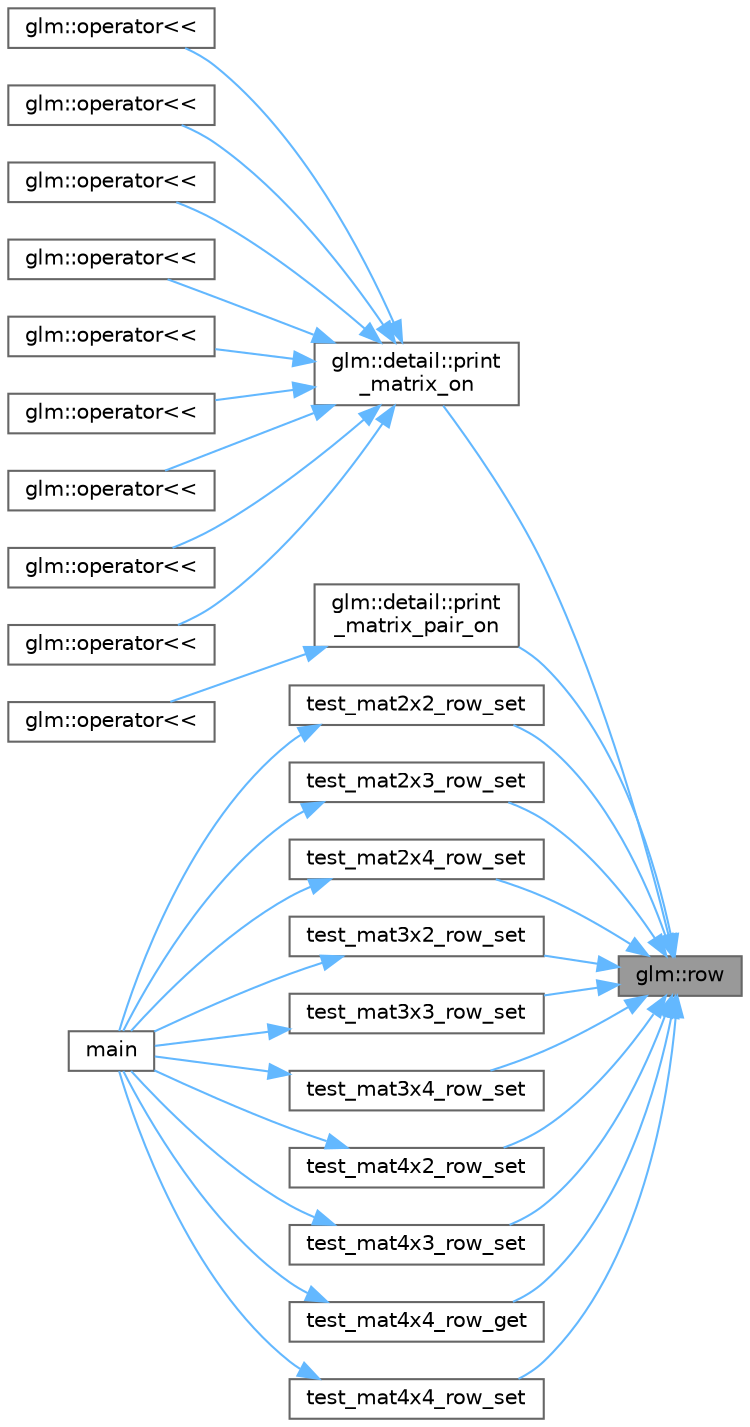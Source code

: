 digraph "glm::row"
{
 // LATEX_PDF_SIZE
  bgcolor="transparent";
  edge [fontname=Helvetica,fontsize=10,labelfontname=Helvetica,labelfontsize=10];
  node [fontname=Helvetica,fontsize=10,shape=box,height=0.2,width=0.4];
  rankdir="RL";
  Node1 [id="Node000001",label="glm::row",height=0.2,width=0.4,color="gray40", fillcolor="grey60", style="filled", fontcolor="black",tooltip=" "];
  Node1 -> Node2 [id="edge65_Node000001_Node000002",dir="back",color="steelblue1",style="solid",tooltip=" "];
  Node2 [id="Node000002",label="glm::detail::print\l_matrix_on",height=0.2,width=0.4,color="grey40", fillcolor="white", style="filled",URL="$namespaceglm_1_1detail.html#a632a0d81dbc7385dffb5daad14cb9b70",tooltip=" "];
  Node2 -> Node3 [id="edge66_Node000002_Node000003",dir="back",color="steelblue1",style="solid",tooltip=" "];
  Node3 [id="Node000003",label="glm::operator\<\<",height=0.2,width=0.4,color="grey40", fillcolor="white", style="filled",URL="$group__gtx__io.html#ga354984da3802a6fa7d47ae0662c97482",tooltip=" "];
  Node2 -> Node4 [id="edge67_Node000002_Node000004",dir="back",color="steelblue1",style="solid",tooltip=" "];
  Node4 [id="Node000004",label="glm::operator\<\<",height=0.2,width=0.4,color="grey40", fillcolor="white", style="filled",URL="$group__gtx__io.html#ga5831e1dafe0bd4a432a0738e00503145",tooltip=" "];
  Node2 -> Node5 [id="edge68_Node000002_Node000005",dir="back",color="steelblue1",style="solid",tooltip=" "];
  Node5 [id="Node000005",label="glm::operator\<\<",height=0.2,width=0.4,color="grey40", fillcolor="white", style="filled",URL="$group__gtx__io.html#gabe012e88526b4a19adaf54ce8c672cf6",tooltip=" "];
  Node2 -> Node6 [id="edge69_Node000002_Node000006",dir="back",color="steelblue1",style="solid",tooltip=" "];
  Node6 [id="Node000006",label="glm::operator\<\<",height=0.2,width=0.4,color="grey40", fillcolor="white", style="filled",URL="$group__gtx__io.html#ga84fba07d4cc4091ada0d7c155d0645a1",tooltip=" "];
  Node2 -> Node7 [id="edge70_Node000002_Node000007",dir="back",color="steelblue1",style="solid",tooltip=" "];
  Node7 [id="Node000007",label="glm::operator\<\<",height=0.2,width=0.4,color="grey40", fillcolor="white", style="filled",URL="$group__gtx__io.html#ga24f20a42378444d761f5fec0f12d337c",tooltip=" "];
  Node2 -> Node8 [id="edge71_Node000002_Node000008",dir="back",color="steelblue1",style="solid",tooltip=" "];
  Node8 [id="Node000008",label="glm::operator\<\<",height=0.2,width=0.4,color="grey40", fillcolor="white", style="filled",URL="$group__gtx__io.html#ga1838a598f413de8212009a206bfb53df",tooltip=" "];
  Node2 -> Node9 [id="edge72_Node000002_Node000009",dir="back",color="steelblue1",style="solid",tooltip=" "];
  Node9 [id="Node000009",label="glm::operator\<\<",height=0.2,width=0.4,color="grey40", fillcolor="white", style="filled",URL="$group__gtx__io.html#gab78ed0585006908fe284f2fdd802d4e8",tooltip=" "];
  Node2 -> Node10 [id="edge73_Node000002_Node000010",dir="back",color="steelblue1",style="solid",tooltip=" "];
  Node10 [id="Node000010",label="glm::operator\<\<",height=0.2,width=0.4,color="grey40", fillcolor="white", style="filled",URL="$group__gtx__io.html#ga985eec16a1cae3ac09f55f8354e15232",tooltip=" "];
  Node2 -> Node11 [id="edge74_Node000002_Node000011",dir="back",color="steelblue1",style="solid",tooltip=" "];
  Node11 [id="Node000011",label="glm::operator\<\<",height=0.2,width=0.4,color="grey40", fillcolor="white", style="filled",URL="$group__gtx__io.html#gaaacbc05dc7eabbed3dcbc5ed9d69781d",tooltip=" "];
  Node1 -> Node12 [id="edge75_Node000001_Node000012",dir="back",color="steelblue1",style="solid",tooltip=" "];
  Node12 [id="Node000012",label="glm::detail::print\l_matrix_pair_on",height=0.2,width=0.4,color="grey40", fillcolor="white", style="filled",URL="$namespaceglm_1_1detail.html#a3c351b2a2b581ef976645155b195a4fe",tooltip=" "];
  Node12 -> Node13 [id="edge76_Node000012_Node000013",dir="back",color="steelblue1",style="solid",tooltip=" "];
  Node13 [id="Node000013",label="glm::operator\<\<",height=0.2,width=0.4,color="grey40", fillcolor="white", style="filled",URL="$group__gtx__io.html#ga72ecd3d1dabd396b2cda883558313957",tooltip=" "];
  Node1 -> Node14 [id="edge77_Node000001_Node000014",dir="back",color="steelblue1",style="solid",tooltip=" "];
  Node14 [id="Node000014",label="test_mat2x2_row_set",height=0.2,width=0.4,color="grey40", fillcolor="white", style="filled",URL="$_classes_2lib_2glm_2test_2gtc_2gtc__matrix__access_8cpp.html#a26c59ce4fe2012e85e9a3614d7b3cadc",tooltip=" "];
  Node14 -> Node15 [id="edge78_Node000014_Node000015",dir="back",color="steelblue1",style="solid",tooltip=" "];
  Node15 [id="Node000015",label="main",height=0.2,width=0.4,color="grey40", fillcolor="white", style="filled",URL="$_classes_2lib_2glm_2test_2gtc_2gtc__matrix__access_8cpp.html#ae66f6b31b5ad750f1fe042a706a4e3d4",tooltip=" "];
  Node1 -> Node16 [id="edge79_Node000001_Node000016",dir="back",color="steelblue1",style="solid",tooltip=" "];
  Node16 [id="Node000016",label="test_mat2x3_row_set",height=0.2,width=0.4,color="grey40", fillcolor="white", style="filled",URL="$_classes_2lib_2glm_2test_2gtc_2gtc__matrix__access_8cpp.html#a081002a48028ab7888d348c20bd2ccf4",tooltip=" "];
  Node16 -> Node15 [id="edge80_Node000016_Node000015",dir="back",color="steelblue1",style="solid",tooltip=" "];
  Node1 -> Node17 [id="edge81_Node000001_Node000017",dir="back",color="steelblue1",style="solid",tooltip=" "];
  Node17 [id="Node000017",label="test_mat2x4_row_set",height=0.2,width=0.4,color="grey40", fillcolor="white", style="filled",URL="$_classes_2lib_2glm_2test_2gtc_2gtc__matrix__access_8cpp.html#a3fafa897926bef8a9f22d4138eac5459",tooltip=" "];
  Node17 -> Node15 [id="edge82_Node000017_Node000015",dir="back",color="steelblue1",style="solid",tooltip=" "];
  Node1 -> Node18 [id="edge83_Node000001_Node000018",dir="back",color="steelblue1",style="solid",tooltip=" "];
  Node18 [id="Node000018",label="test_mat3x2_row_set",height=0.2,width=0.4,color="grey40", fillcolor="white", style="filled",URL="$_classes_2lib_2glm_2test_2gtc_2gtc__matrix__access_8cpp.html#a6dbc81b6a7d0bc575b9cfa13dda54e17",tooltip=" "];
  Node18 -> Node15 [id="edge84_Node000018_Node000015",dir="back",color="steelblue1",style="solid",tooltip=" "];
  Node1 -> Node19 [id="edge85_Node000001_Node000019",dir="back",color="steelblue1",style="solid",tooltip=" "];
  Node19 [id="Node000019",label="test_mat3x3_row_set",height=0.2,width=0.4,color="grey40", fillcolor="white", style="filled",URL="$_classes_2lib_2glm_2test_2gtc_2gtc__matrix__access_8cpp.html#ab98e906990badbe05b5357b8b2077f1d",tooltip=" "];
  Node19 -> Node15 [id="edge86_Node000019_Node000015",dir="back",color="steelblue1",style="solid",tooltip=" "];
  Node1 -> Node20 [id="edge87_Node000001_Node000020",dir="back",color="steelblue1",style="solid",tooltip=" "];
  Node20 [id="Node000020",label="test_mat3x4_row_set",height=0.2,width=0.4,color="grey40", fillcolor="white", style="filled",URL="$_classes_2lib_2glm_2test_2gtc_2gtc__matrix__access_8cpp.html#aad2284e75c3a06b2047ea2dad6e912a4",tooltip=" "];
  Node20 -> Node15 [id="edge88_Node000020_Node000015",dir="back",color="steelblue1",style="solid",tooltip=" "];
  Node1 -> Node21 [id="edge89_Node000001_Node000021",dir="back",color="steelblue1",style="solid",tooltip=" "];
  Node21 [id="Node000021",label="test_mat4x2_row_set",height=0.2,width=0.4,color="grey40", fillcolor="white", style="filled",URL="$_classes_2lib_2glm_2test_2gtc_2gtc__matrix__access_8cpp.html#a07b2f61cdc0b5dc8a08d2564d5e7cbef",tooltip=" "];
  Node21 -> Node15 [id="edge90_Node000021_Node000015",dir="back",color="steelblue1",style="solid",tooltip=" "];
  Node1 -> Node22 [id="edge91_Node000001_Node000022",dir="back",color="steelblue1",style="solid",tooltip=" "];
  Node22 [id="Node000022",label="test_mat4x3_row_set",height=0.2,width=0.4,color="grey40", fillcolor="white", style="filled",URL="$_classes_2lib_2glm_2test_2gtc_2gtc__matrix__access_8cpp.html#ab2d5981fcdd060146bff1a6e73ef75bc",tooltip=" "];
  Node22 -> Node15 [id="edge92_Node000022_Node000015",dir="back",color="steelblue1",style="solid",tooltip=" "];
  Node1 -> Node23 [id="edge93_Node000001_Node000023",dir="back",color="steelblue1",style="solid",tooltip=" "];
  Node23 [id="Node000023",label="test_mat4x4_row_get",height=0.2,width=0.4,color="grey40", fillcolor="white", style="filled",URL="$_classes_2lib_2glm_2test_2gtc_2gtc__matrix__access_8cpp.html#a577f7a9ed6c52cc2647c60a513156747",tooltip=" "];
  Node23 -> Node15 [id="edge94_Node000023_Node000015",dir="back",color="steelblue1",style="solid",tooltip=" "];
  Node1 -> Node24 [id="edge95_Node000001_Node000024",dir="back",color="steelblue1",style="solid",tooltip=" "];
  Node24 [id="Node000024",label="test_mat4x4_row_set",height=0.2,width=0.4,color="grey40", fillcolor="white", style="filled",URL="$_classes_2lib_2glm_2test_2gtc_2gtc__matrix__access_8cpp.html#a83d1dbd29e779dfcfafda0163e51b17c",tooltip=" "];
  Node24 -> Node15 [id="edge96_Node000024_Node000015",dir="back",color="steelblue1",style="solid",tooltip=" "];
}
